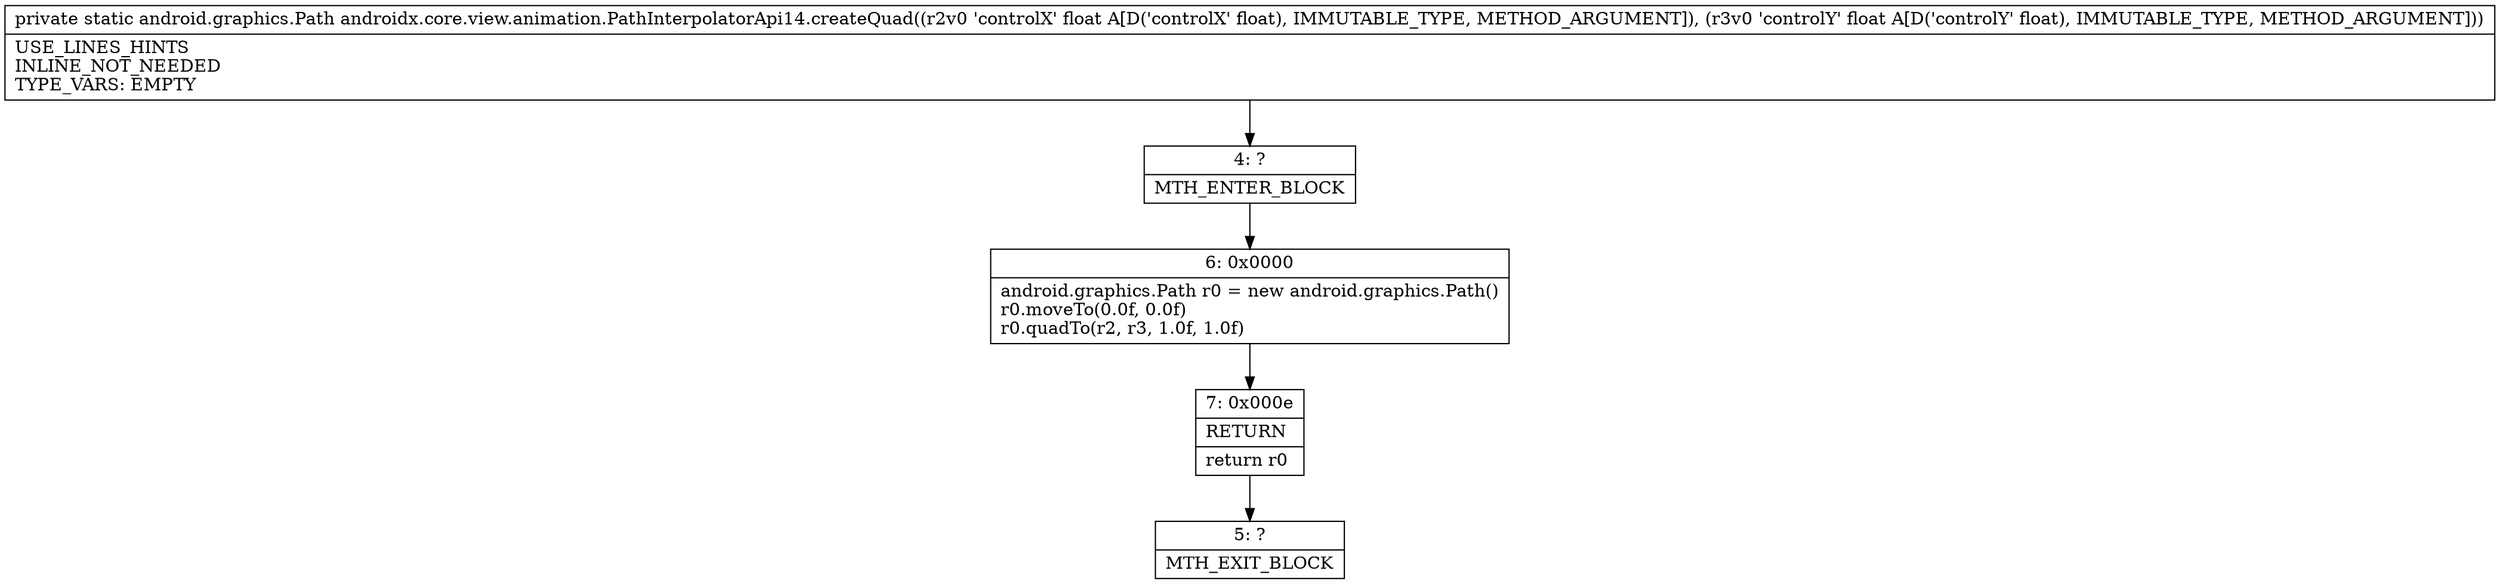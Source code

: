 digraph "CFG forandroidx.core.view.animation.PathInterpolatorApi14.createQuad(FF)Landroid\/graphics\/Path;" {
Node_4 [shape=record,label="{4\:\ ?|MTH_ENTER_BLOCK\l}"];
Node_6 [shape=record,label="{6\:\ 0x0000|android.graphics.Path r0 = new android.graphics.Path()\lr0.moveTo(0.0f, 0.0f)\lr0.quadTo(r2, r3, 1.0f, 1.0f)\l}"];
Node_7 [shape=record,label="{7\:\ 0x000e|RETURN\l|return r0\l}"];
Node_5 [shape=record,label="{5\:\ ?|MTH_EXIT_BLOCK\l}"];
MethodNode[shape=record,label="{private static android.graphics.Path androidx.core.view.animation.PathInterpolatorApi14.createQuad((r2v0 'controlX' float A[D('controlX' float), IMMUTABLE_TYPE, METHOD_ARGUMENT]), (r3v0 'controlY' float A[D('controlY' float), IMMUTABLE_TYPE, METHOD_ARGUMENT]))  | USE_LINES_HINTS\lINLINE_NOT_NEEDED\lTYPE_VARS: EMPTY\l}"];
MethodNode -> Node_4;Node_4 -> Node_6;
Node_6 -> Node_7;
Node_7 -> Node_5;
}

